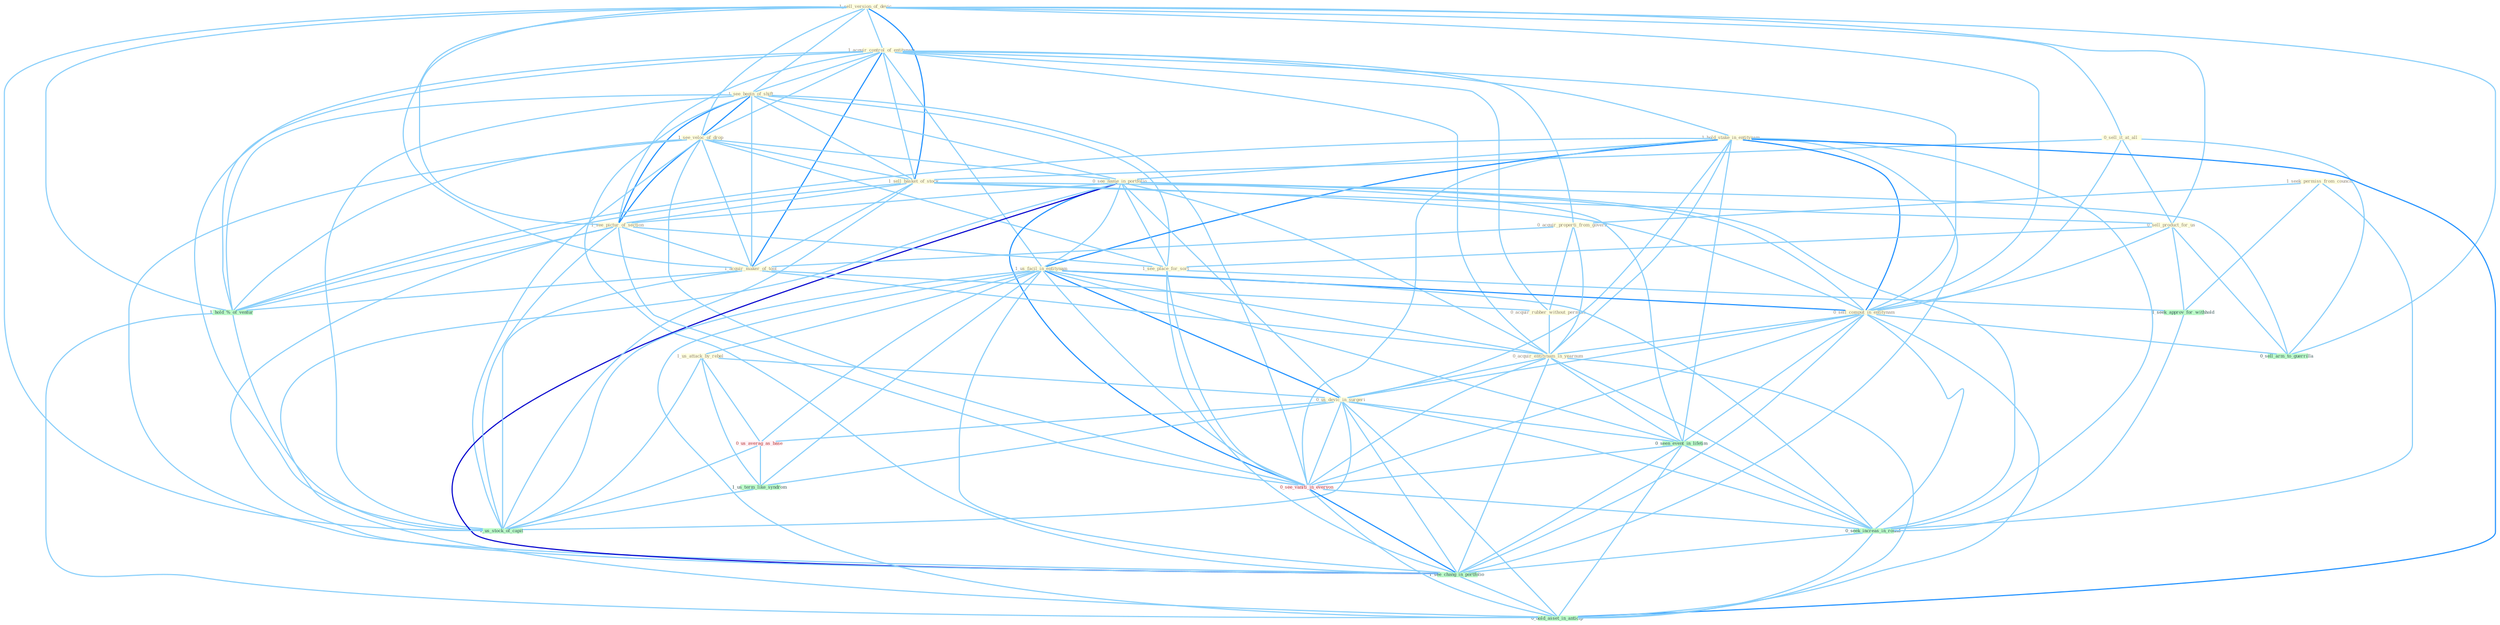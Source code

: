 Graph G{ 
    node
    [shape=polygon,style=filled,width=.5,height=.06,color="#BDFCC9",fixedsize=true,fontsize=4,
    fontcolor="#2f4f4f"];
    {node
    [color="#ffffe0", fontcolor="#8b7d6b"] "1_seek_permiss_from_council " "1_sell_version_of_devic " "1_acquir_control_of_entitynam " "0_sell_it_at_all " "1_see_begin_of_shift " "1_see_veloc_of_drop " "1_hold_stake_in_entitynam " "0_see_name_in_portfolio " "1_us_facil_in_entitynam " "1_sell_basket_of_stock " "0_sell_product_for_us " "0_acquir_properti_from_govern " "1_see_pictur_of_section " "0_sell_comput_in_entitynam " "1_acquir_maker_of_tool " "0_acquir_rubber_without_permiss " "0_acquir_entitynam_in_yearnum " "1_us_attack_by_rebel " "1_see_place_for_sort " "0_us_devic_in_surgeri "}
{node [color="#fff0f5", fontcolor="#b22222"] "0_us_averag_as_base " "0_see_vaniti_in_everyon "}
edge [color="#B0E2FF"];

	"1_seek_permiss_from_council " -- "0_acquir_properti_from_govern " [w="1", color="#87cefa" ];
	"1_seek_permiss_from_council " -- "1_seek_approv_for_withhold " [w="1", color="#87cefa" ];
	"1_seek_permiss_from_council " -- "0_seek_increas_in_round " [w="1", color="#87cefa" ];
	"1_sell_version_of_devic " -- "1_acquir_control_of_entitynam " [w="1", color="#87cefa" ];
	"1_sell_version_of_devic " -- "0_sell_it_at_all " [w="1", color="#87cefa" ];
	"1_sell_version_of_devic " -- "1_see_begin_of_shift " [w="1", color="#87cefa" ];
	"1_sell_version_of_devic " -- "1_see_veloc_of_drop " [w="1", color="#87cefa" ];
	"1_sell_version_of_devic " -- "1_sell_basket_of_stock " [w="2", color="#1e90ff" , len=0.8];
	"1_sell_version_of_devic " -- "0_sell_product_for_us " [w="1", color="#87cefa" ];
	"1_sell_version_of_devic " -- "1_see_pictur_of_section " [w="1", color="#87cefa" ];
	"1_sell_version_of_devic " -- "0_sell_comput_in_entitynam " [w="1", color="#87cefa" ];
	"1_sell_version_of_devic " -- "1_acquir_maker_of_tool " [w="1", color="#87cefa" ];
	"1_sell_version_of_devic " -- "1_hold_%_of_ventur " [w="1", color="#87cefa" ];
	"1_sell_version_of_devic " -- "0_sell_arm_to_guerrilla " [w="1", color="#87cefa" ];
	"1_sell_version_of_devic " -- "1_us_stock_of_capit " [w="1", color="#87cefa" ];
	"1_acquir_control_of_entitynam " -- "1_see_begin_of_shift " [w="1", color="#87cefa" ];
	"1_acquir_control_of_entitynam " -- "1_see_veloc_of_drop " [w="1", color="#87cefa" ];
	"1_acquir_control_of_entitynam " -- "1_hold_stake_in_entitynam " [w="1", color="#87cefa" ];
	"1_acquir_control_of_entitynam " -- "1_us_facil_in_entitynam " [w="1", color="#87cefa" ];
	"1_acquir_control_of_entitynam " -- "1_sell_basket_of_stock " [w="1", color="#87cefa" ];
	"1_acquir_control_of_entitynam " -- "0_acquir_properti_from_govern " [w="1", color="#87cefa" ];
	"1_acquir_control_of_entitynam " -- "1_see_pictur_of_section " [w="1", color="#87cefa" ];
	"1_acquir_control_of_entitynam " -- "0_sell_comput_in_entitynam " [w="1", color="#87cefa" ];
	"1_acquir_control_of_entitynam " -- "1_acquir_maker_of_tool " [w="2", color="#1e90ff" , len=0.8];
	"1_acquir_control_of_entitynam " -- "0_acquir_rubber_without_permiss " [w="1", color="#87cefa" ];
	"1_acquir_control_of_entitynam " -- "0_acquir_entitynam_in_yearnum " [w="1", color="#87cefa" ];
	"1_acquir_control_of_entitynam " -- "1_hold_%_of_ventur " [w="1", color="#87cefa" ];
	"1_acquir_control_of_entitynam " -- "1_us_stock_of_capit " [w="1", color="#87cefa" ];
	"0_sell_it_at_all " -- "1_sell_basket_of_stock " [w="1", color="#87cefa" ];
	"0_sell_it_at_all " -- "0_sell_product_for_us " [w="1", color="#87cefa" ];
	"0_sell_it_at_all " -- "0_sell_comput_in_entitynam " [w="1", color="#87cefa" ];
	"0_sell_it_at_all " -- "0_sell_arm_to_guerrilla " [w="1", color="#87cefa" ];
	"1_see_begin_of_shift " -- "1_see_veloc_of_drop " [w="2", color="#1e90ff" , len=0.8];
	"1_see_begin_of_shift " -- "0_see_name_in_portfolio " [w="1", color="#87cefa" ];
	"1_see_begin_of_shift " -- "1_sell_basket_of_stock " [w="1", color="#87cefa" ];
	"1_see_begin_of_shift " -- "1_see_pictur_of_section " [w="2", color="#1e90ff" , len=0.8];
	"1_see_begin_of_shift " -- "1_acquir_maker_of_tool " [w="1", color="#87cefa" ];
	"1_see_begin_of_shift " -- "1_see_place_for_sort " [w="1", color="#87cefa" ];
	"1_see_begin_of_shift " -- "1_hold_%_of_ventur " [w="1", color="#87cefa" ];
	"1_see_begin_of_shift " -- "0_see_vaniti_in_everyon " [w="1", color="#87cefa" ];
	"1_see_begin_of_shift " -- "1_us_stock_of_capit " [w="1", color="#87cefa" ];
	"1_see_begin_of_shift " -- "1_see_chang_in_portfolio " [w="1", color="#87cefa" ];
	"1_see_veloc_of_drop " -- "0_see_name_in_portfolio " [w="1", color="#87cefa" ];
	"1_see_veloc_of_drop " -- "1_sell_basket_of_stock " [w="1", color="#87cefa" ];
	"1_see_veloc_of_drop " -- "1_see_pictur_of_section " [w="2", color="#1e90ff" , len=0.8];
	"1_see_veloc_of_drop " -- "1_acquir_maker_of_tool " [w="1", color="#87cefa" ];
	"1_see_veloc_of_drop " -- "1_see_place_for_sort " [w="1", color="#87cefa" ];
	"1_see_veloc_of_drop " -- "1_hold_%_of_ventur " [w="1", color="#87cefa" ];
	"1_see_veloc_of_drop " -- "0_see_vaniti_in_everyon " [w="1", color="#87cefa" ];
	"1_see_veloc_of_drop " -- "1_us_stock_of_capit " [w="1", color="#87cefa" ];
	"1_see_veloc_of_drop " -- "1_see_chang_in_portfolio " [w="1", color="#87cefa" ];
	"1_hold_stake_in_entitynam " -- "0_see_name_in_portfolio " [w="1", color="#87cefa" ];
	"1_hold_stake_in_entitynam " -- "1_us_facil_in_entitynam " [w="2", color="#1e90ff" , len=0.8];
	"1_hold_stake_in_entitynam " -- "0_sell_comput_in_entitynam " [w="2", color="#1e90ff" , len=0.8];
	"1_hold_stake_in_entitynam " -- "0_acquir_entitynam_in_yearnum " [w="1", color="#87cefa" ];
	"1_hold_stake_in_entitynam " -- "0_us_devic_in_surgeri " [w="1", color="#87cefa" ];
	"1_hold_stake_in_entitynam " -- "0_seen_event_in_lifetim " [w="1", color="#87cefa" ];
	"1_hold_stake_in_entitynam " -- "1_hold_%_of_ventur " [w="1", color="#87cefa" ];
	"1_hold_stake_in_entitynam " -- "0_see_vaniti_in_everyon " [w="1", color="#87cefa" ];
	"1_hold_stake_in_entitynam " -- "0_seek_increas_in_round " [w="1", color="#87cefa" ];
	"1_hold_stake_in_entitynam " -- "1_see_chang_in_portfolio " [w="1", color="#87cefa" ];
	"1_hold_stake_in_entitynam " -- "0_hold_asset_in_anticip " [w="2", color="#1e90ff" , len=0.8];
	"0_see_name_in_portfolio " -- "1_us_facil_in_entitynam " [w="1", color="#87cefa" ];
	"0_see_name_in_portfolio " -- "1_see_pictur_of_section " [w="1", color="#87cefa" ];
	"0_see_name_in_portfolio " -- "0_sell_comput_in_entitynam " [w="1", color="#87cefa" ];
	"0_see_name_in_portfolio " -- "0_acquir_entitynam_in_yearnum " [w="1", color="#87cefa" ];
	"0_see_name_in_portfolio " -- "1_see_place_for_sort " [w="1", color="#87cefa" ];
	"0_see_name_in_portfolio " -- "0_us_devic_in_surgeri " [w="1", color="#87cefa" ];
	"0_see_name_in_portfolio " -- "0_seen_event_in_lifetim " [w="1", color="#87cefa" ];
	"0_see_name_in_portfolio " -- "0_see_vaniti_in_everyon " [w="2", color="#1e90ff" , len=0.8];
	"0_see_name_in_portfolio " -- "0_seek_increas_in_round " [w="1", color="#87cefa" ];
	"0_see_name_in_portfolio " -- "1_see_chang_in_portfolio " [w="3", color="#0000cd" , len=0.6];
	"0_see_name_in_portfolio " -- "0_hold_asset_in_anticip " [w="1", color="#87cefa" ];
	"1_us_facil_in_entitynam " -- "0_sell_comput_in_entitynam " [w="2", color="#1e90ff" , len=0.8];
	"1_us_facil_in_entitynam " -- "0_acquir_entitynam_in_yearnum " [w="1", color="#87cefa" ];
	"1_us_facil_in_entitynam " -- "1_us_attack_by_rebel " [w="1", color="#87cefa" ];
	"1_us_facil_in_entitynam " -- "0_us_devic_in_surgeri " [w="2", color="#1e90ff" , len=0.8];
	"1_us_facil_in_entitynam " -- "0_seen_event_in_lifetim " [w="1", color="#87cefa" ];
	"1_us_facil_in_entitynam " -- "0_us_averag_as_base " [w="1", color="#87cefa" ];
	"1_us_facil_in_entitynam " -- "1_us_term_like_syndrom " [w="1", color="#87cefa" ];
	"1_us_facil_in_entitynam " -- "0_see_vaniti_in_everyon " [w="1", color="#87cefa" ];
	"1_us_facil_in_entitynam " -- "0_seek_increas_in_round " [w="1", color="#87cefa" ];
	"1_us_facil_in_entitynam " -- "1_us_stock_of_capit " [w="1", color="#87cefa" ];
	"1_us_facil_in_entitynam " -- "1_see_chang_in_portfolio " [w="1", color="#87cefa" ];
	"1_us_facil_in_entitynam " -- "0_hold_asset_in_anticip " [w="1", color="#87cefa" ];
	"1_sell_basket_of_stock " -- "0_sell_product_for_us " [w="1", color="#87cefa" ];
	"1_sell_basket_of_stock " -- "1_see_pictur_of_section " [w="1", color="#87cefa" ];
	"1_sell_basket_of_stock " -- "0_sell_comput_in_entitynam " [w="1", color="#87cefa" ];
	"1_sell_basket_of_stock " -- "1_acquir_maker_of_tool " [w="1", color="#87cefa" ];
	"1_sell_basket_of_stock " -- "1_hold_%_of_ventur " [w="1", color="#87cefa" ];
	"1_sell_basket_of_stock " -- "0_sell_arm_to_guerrilla " [w="1", color="#87cefa" ];
	"1_sell_basket_of_stock " -- "1_us_stock_of_capit " [w="1", color="#87cefa" ];
	"0_sell_product_for_us " -- "0_sell_comput_in_entitynam " [w="1", color="#87cefa" ];
	"0_sell_product_for_us " -- "1_see_place_for_sort " [w="1", color="#87cefa" ];
	"0_sell_product_for_us " -- "1_seek_approv_for_withhold " [w="1", color="#87cefa" ];
	"0_sell_product_for_us " -- "0_sell_arm_to_guerrilla " [w="1", color="#87cefa" ];
	"0_acquir_properti_from_govern " -- "1_acquir_maker_of_tool " [w="1", color="#87cefa" ];
	"0_acquir_properti_from_govern " -- "0_acquir_rubber_without_permiss " [w="1", color="#87cefa" ];
	"0_acquir_properti_from_govern " -- "0_acquir_entitynam_in_yearnum " [w="1", color="#87cefa" ];
	"1_see_pictur_of_section " -- "1_acquir_maker_of_tool " [w="1", color="#87cefa" ];
	"1_see_pictur_of_section " -- "1_see_place_for_sort " [w="1", color="#87cefa" ];
	"1_see_pictur_of_section " -- "1_hold_%_of_ventur " [w="1", color="#87cefa" ];
	"1_see_pictur_of_section " -- "0_see_vaniti_in_everyon " [w="1", color="#87cefa" ];
	"1_see_pictur_of_section " -- "1_us_stock_of_capit " [w="1", color="#87cefa" ];
	"1_see_pictur_of_section " -- "1_see_chang_in_portfolio " [w="1", color="#87cefa" ];
	"0_sell_comput_in_entitynam " -- "0_acquir_entitynam_in_yearnum " [w="1", color="#87cefa" ];
	"0_sell_comput_in_entitynam " -- "0_us_devic_in_surgeri " [w="1", color="#87cefa" ];
	"0_sell_comput_in_entitynam " -- "0_seen_event_in_lifetim " [w="1", color="#87cefa" ];
	"0_sell_comput_in_entitynam " -- "0_see_vaniti_in_everyon " [w="1", color="#87cefa" ];
	"0_sell_comput_in_entitynam " -- "0_sell_arm_to_guerrilla " [w="1", color="#87cefa" ];
	"0_sell_comput_in_entitynam " -- "0_seek_increas_in_round " [w="1", color="#87cefa" ];
	"0_sell_comput_in_entitynam " -- "1_see_chang_in_portfolio " [w="1", color="#87cefa" ];
	"0_sell_comput_in_entitynam " -- "0_hold_asset_in_anticip " [w="1", color="#87cefa" ];
	"1_acquir_maker_of_tool " -- "0_acquir_rubber_without_permiss " [w="1", color="#87cefa" ];
	"1_acquir_maker_of_tool " -- "0_acquir_entitynam_in_yearnum " [w="1", color="#87cefa" ];
	"1_acquir_maker_of_tool " -- "1_hold_%_of_ventur " [w="1", color="#87cefa" ];
	"1_acquir_maker_of_tool " -- "1_us_stock_of_capit " [w="1", color="#87cefa" ];
	"0_acquir_rubber_without_permiss " -- "0_acquir_entitynam_in_yearnum " [w="1", color="#87cefa" ];
	"0_acquir_entitynam_in_yearnum " -- "0_us_devic_in_surgeri " [w="1", color="#87cefa" ];
	"0_acquir_entitynam_in_yearnum " -- "0_seen_event_in_lifetim " [w="1", color="#87cefa" ];
	"0_acquir_entitynam_in_yearnum " -- "0_see_vaniti_in_everyon " [w="1", color="#87cefa" ];
	"0_acquir_entitynam_in_yearnum " -- "0_seek_increas_in_round " [w="1", color="#87cefa" ];
	"0_acquir_entitynam_in_yearnum " -- "1_see_chang_in_portfolio " [w="1", color="#87cefa" ];
	"0_acquir_entitynam_in_yearnum " -- "0_hold_asset_in_anticip " [w="1", color="#87cefa" ];
	"1_us_attack_by_rebel " -- "0_us_devic_in_surgeri " [w="1", color="#87cefa" ];
	"1_us_attack_by_rebel " -- "0_us_averag_as_base " [w="1", color="#87cefa" ];
	"1_us_attack_by_rebel " -- "1_us_term_like_syndrom " [w="1", color="#87cefa" ];
	"1_us_attack_by_rebel " -- "1_us_stock_of_capit " [w="1", color="#87cefa" ];
	"1_see_place_for_sort " -- "1_seek_approv_for_withhold " [w="1", color="#87cefa" ];
	"1_see_place_for_sort " -- "0_see_vaniti_in_everyon " [w="1", color="#87cefa" ];
	"1_see_place_for_sort " -- "1_see_chang_in_portfolio " [w="1", color="#87cefa" ];
	"0_us_devic_in_surgeri " -- "0_seen_event_in_lifetim " [w="1", color="#87cefa" ];
	"0_us_devic_in_surgeri " -- "0_us_averag_as_base " [w="1", color="#87cefa" ];
	"0_us_devic_in_surgeri " -- "1_us_term_like_syndrom " [w="1", color="#87cefa" ];
	"0_us_devic_in_surgeri " -- "0_see_vaniti_in_everyon " [w="1", color="#87cefa" ];
	"0_us_devic_in_surgeri " -- "0_seek_increas_in_round " [w="1", color="#87cefa" ];
	"0_us_devic_in_surgeri " -- "1_us_stock_of_capit " [w="1", color="#87cefa" ];
	"0_us_devic_in_surgeri " -- "1_see_chang_in_portfolio " [w="1", color="#87cefa" ];
	"0_us_devic_in_surgeri " -- "0_hold_asset_in_anticip " [w="1", color="#87cefa" ];
	"0_seen_event_in_lifetim " -- "0_see_vaniti_in_everyon " [w="1", color="#87cefa" ];
	"0_seen_event_in_lifetim " -- "0_seek_increas_in_round " [w="1", color="#87cefa" ];
	"0_seen_event_in_lifetim " -- "1_see_chang_in_portfolio " [w="1", color="#87cefa" ];
	"0_seen_event_in_lifetim " -- "0_hold_asset_in_anticip " [w="1", color="#87cefa" ];
	"0_us_averag_as_base " -- "1_us_term_like_syndrom " [w="1", color="#87cefa" ];
	"0_us_averag_as_base " -- "1_us_stock_of_capit " [w="1", color="#87cefa" ];
	"1_us_term_like_syndrom " -- "1_us_stock_of_capit " [w="1", color="#87cefa" ];
	"1_seek_approv_for_withhold " -- "0_seek_increas_in_round " [w="1", color="#87cefa" ];
	"1_hold_%_of_ventur " -- "1_us_stock_of_capit " [w="1", color="#87cefa" ];
	"1_hold_%_of_ventur " -- "0_hold_asset_in_anticip " [w="1", color="#87cefa" ];
	"0_see_vaniti_in_everyon " -- "0_seek_increas_in_round " [w="1", color="#87cefa" ];
	"0_see_vaniti_in_everyon " -- "1_see_chang_in_portfolio " [w="2", color="#1e90ff" , len=0.8];
	"0_see_vaniti_in_everyon " -- "0_hold_asset_in_anticip " [w="1", color="#87cefa" ];
	"0_seek_increas_in_round " -- "1_see_chang_in_portfolio " [w="1", color="#87cefa" ];
	"0_seek_increas_in_round " -- "0_hold_asset_in_anticip " [w="1", color="#87cefa" ];
	"1_see_chang_in_portfolio " -- "0_hold_asset_in_anticip " [w="1", color="#87cefa" ];
}